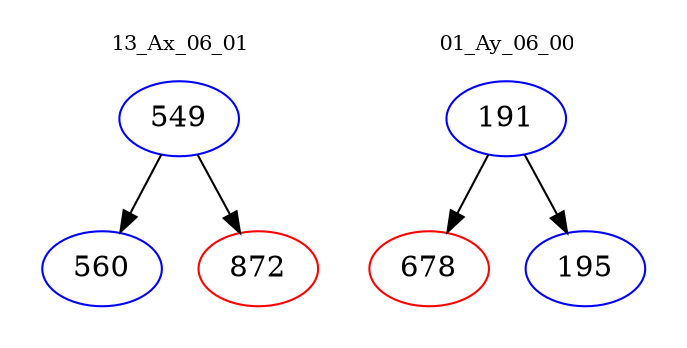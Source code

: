digraph{
subgraph cluster_0 {
color = white
label = "13_Ax_06_01";
fontsize=10;
T0_549 [label="549", color="blue"]
T0_549 -> T0_560 [color="black"]
T0_560 [label="560", color="blue"]
T0_549 -> T0_872 [color="black"]
T0_872 [label="872", color="red"]
}
subgraph cluster_1 {
color = white
label = "01_Ay_06_00";
fontsize=10;
T1_191 [label="191", color="blue"]
T1_191 -> T1_678 [color="black"]
T1_678 [label="678", color="red"]
T1_191 -> T1_195 [color="black"]
T1_195 [label="195", color="blue"]
}
}
